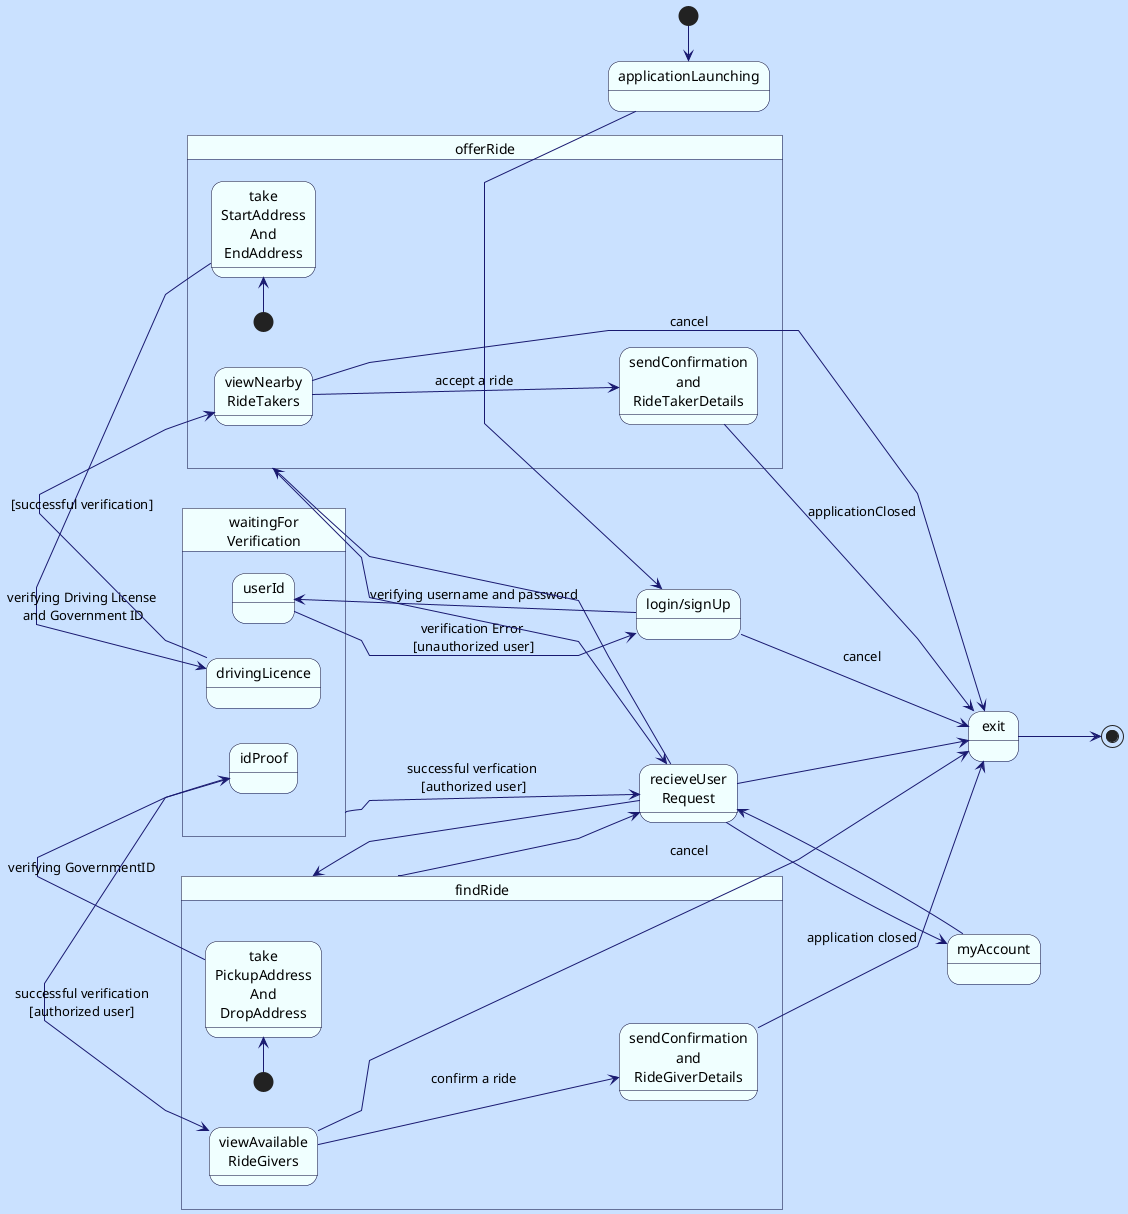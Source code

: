 @startuml stateDiagram

skinparam Style strictuml
skinparam SequenceMessageAlignment center
skinparam Linetype polyline

left to right direction
skinparam BackgroundColor #CAE1FF
skinparam StateBackgroundColor #f0ffff
skinparam StateBorderColor #000033
skinparam ArrowColor #191970
state "applicationLaunching" as AL

[*] -right-> AL

state "exit" as E

state "login/signUp" as SU
AL -right-> SU

state "waitingFor\nVerification" as WFV{
    state "userId" as UI 
    state "drivingLicence" as DL 
    state "idProof" as IP 
}
SU -right-> UI : verifying username and password
SU -right-> E : cancel
UI --> SU : verification Error \n[unauthorized user]

state "recieveUser\nRequest" as RUR
    
state "offerRide" as OR{
    state "take\nStartAddress\nAnd\nEndAddress" as addOR
    [*] -> addOR
    addOR -right-> DL : verifying Driving License\n and Government ID
    state "viewNearby\nRideTakers" as VNRT
    DL -down-> VNRT : [successful verification]
    state "sendConfirmation\nand\nRideTakerDetails" as C
    VNRT -down-> C : accept a ride
    VNRT --> E : cancel
    C --> E : applicationClosed
}

state "findRide" as FR{
    state "take\nPickupAddress\nAnd\nDropAddress" as addFR
    [*] -> addFR
    addFR --> IP : verifying GovernmentID
    state "viewAvailable\nRideGivers" as VARG
    IP --> VARG : successful verification\n[authorized user]
    state "sendConfirmation\nand\nRideGiverDetails" as CG
    VARG -down-> CG : confirm a ride
    VARG --> E : cancel 
    CG --> E : application closed
}

state "myAccount" as MA{


}

WFV -down-> RUR : successful verfication \n[authorized user]

RUR --> E
RUR --> OR
RUR --> FR
RUR --> MA

OR --> RUR
FR --> RUR
MA --> RUR
E --> [*]

@enduml